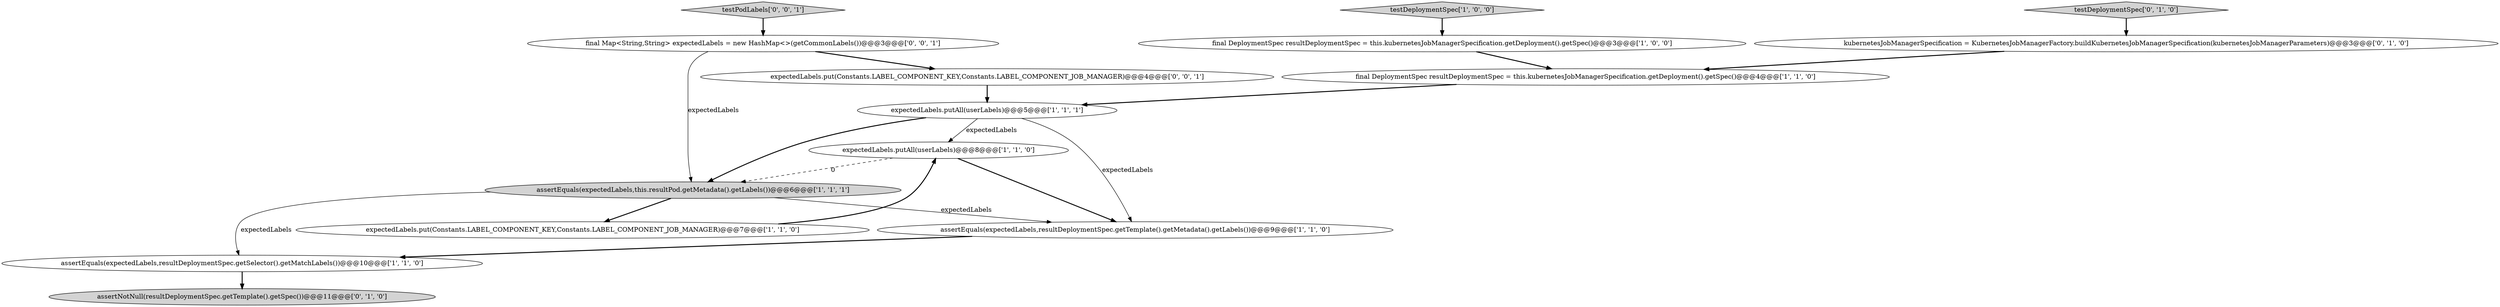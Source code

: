digraph {
5 [style = filled, label = "expectedLabels.putAll(userLabels)@@@5@@@['1', '1', '1']", fillcolor = white, shape = ellipse image = "AAA0AAABBB1BBB"];
3 [style = filled, label = "expectedLabels.putAll(userLabels)@@@8@@@['1', '1', '0']", fillcolor = white, shape = ellipse image = "AAA0AAABBB1BBB"];
7 [style = filled, label = "final DeploymentSpec resultDeploymentSpec = this.kubernetesJobManagerSpecification.getDeployment().getSpec()@@@3@@@['1', '0', '0']", fillcolor = white, shape = ellipse image = "AAA0AAABBB1BBB"];
13 [style = filled, label = "final Map<String,String> expectedLabels = new HashMap<>(getCommonLabels())@@@3@@@['0', '0', '1']", fillcolor = white, shape = ellipse image = "AAA0AAABBB3BBB"];
9 [style = filled, label = "assertNotNull(resultDeploymentSpec.getTemplate().getSpec())@@@11@@@['0', '1', '0']", fillcolor = lightgray, shape = ellipse image = "AAA0AAABBB2BBB"];
1 [style = filled, label = "assertEquals(expectedLabels,resultDeploymentSpec.getSelector().getMatchLabels())@@@10@@@['1', '1', '0']", fillcolor = white, shape = ellipse image = "AAA0AAABBB1BBB"];
11 [style = filled, label = "testDeploymentSpec['0', '1', '0']", fillcolor = lightgray, shape = diamond image = "AAA0AAABBB2BBB"];
8 [style = filled, label = "assertEquals(expectedLabels,resultDeploymentSpec.getTemplate().getMetadata().getLabels())@@@9@@@['1', '1', '0']", fillcolor = white, shape = ellipse image = "AAA0AAABBB1BBB"];
12 [style = filled, label = "expectedLabels.put(Constants.LABEL_COMPONENT_KEY,Constants.LABEL_COMPONENT_JOB_MANAGER)@@@4@@@['0', '0', '1']", fillcolor = white, shape = ellipse image = "AAA0AAABBB3BBB"];
10 [style = filled, label = "kubernetesJobManagerSpecification = KubernetesJobManagerFactory.buildKubernetesJobManagerSpecification(kubernetesJobManagerParameters)@@@3@@@['0', '1', '0']", fillcolor = white, shape = ellipse image = "AAA1AAABBB2BBB"];
4 [style = filled, label = "assertEquals(expectedLabels,this.resultPod.getMetadata().getLabels())@@@6@@@['1', '1', '1']", fillcolor = lightgray, shape = ellipse image = "AAA0AAABBB1BBB"];
14 [style = filled, label = "testPodLabels['0', '0', '1']", fillcolor = lightgray, shape = diamond image = "AAA0AAABBB3BBB"];
2 [style = filled, label = "testDeploymentSpec['1', '0', '0']", fillcolor = lightgray, shape = diamond image = "AAA0AAABBB1BBB"];
6 [style = filled, label = "final DeploymentSpec resultDeploymentSpec = this.kubernetesJobManagerSpecification.getDeployment().getSpec()@@@4@@@['1', '1', '0']", fillcolor = white, shape = ellipse image = "AAA0AAABBB1BBB"];
0 [style = filled, label = "expectedLabels.put(Constants.LABEL_COMPONENT_KEY,Constants.LABEL_COMPONENT_JOB_MANAGER)@@@7@@@['1', '1', '0']", fillcolor = white, shape = ellipse image = "AAA0AAABBB1BBB"];
4->1 [style = solid, label="expectedLabels"];
7->6 [style = bold, label=""];
13->12 [style = bold, label=""];
12->5 [style = bold, label=""];
11->10 [style = bold, label=""];
14->13 [style = bold, label=""];
4->0 [style = bold, label=""];
0->3 [style = bold, label=""];
1->9 [style = bold, label=""];
4->8 [style = solid, label="expectedLabels"];
10->6 [style = bold, label=""];
5->3 [style = solid, label="expectedLabels"];
13->4 [style = solid, label="expectedLabels"];
3->8 [style = bold, label=""];
2->7 [style = bold, label=""];
5->4 [style = bold, label=""];
6->5 [style = bold, label=""];
5->8 [style = solid, label="expectedLabels"];
3->4 [style = dashed, label="0"];
8->1 [style = bold, label=""];
}
